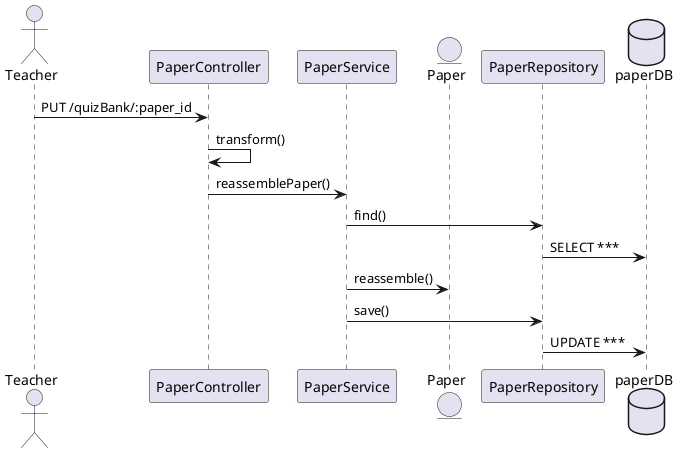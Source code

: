 @startuml
actor Teacher
Teacher -> PaperController : PUT /quizBank/:paper_id
PaperController -> PaperController: transform()
PaperController -> PaperService : reassemblePaper()
entity Paper
PaperService -> PaperRepository: find()
database paperDB
PaperRepository -> paperDB: SELECT ***
PaperService -> Paper : reassemble()
PaperService -> PaperRepository: save()

PaperRepository -> paperDB: UPDATE ***

@enduml
